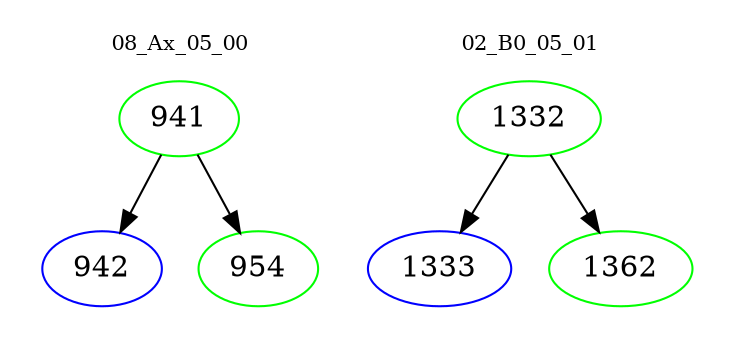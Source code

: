 digraph{
subgraph cluster_0 {
color = white
label = "08_Ax_05_00";
fontsize=10;
T0_941 [label="941", color="green"]
T0_941 -> T0_942 [color="black"]
T0_942 [label="942", color="blue"]
T0_941 -> T0_954 [color="black"]
T0_954 [label="954", color="green"]
}
subgraph cluster_1 {
color = white
label = "02_B0_05_01";
fontsize=10;
T1_1332 [label="1332", color="green"]
T1_1332 -> T1_1333 [color="black"]
T1_1333 [label="1333", color="blue"]
T1_1332 -> T1_1362 [color="black"]
T1_1362 [label="1362", color="green"]
}
}

